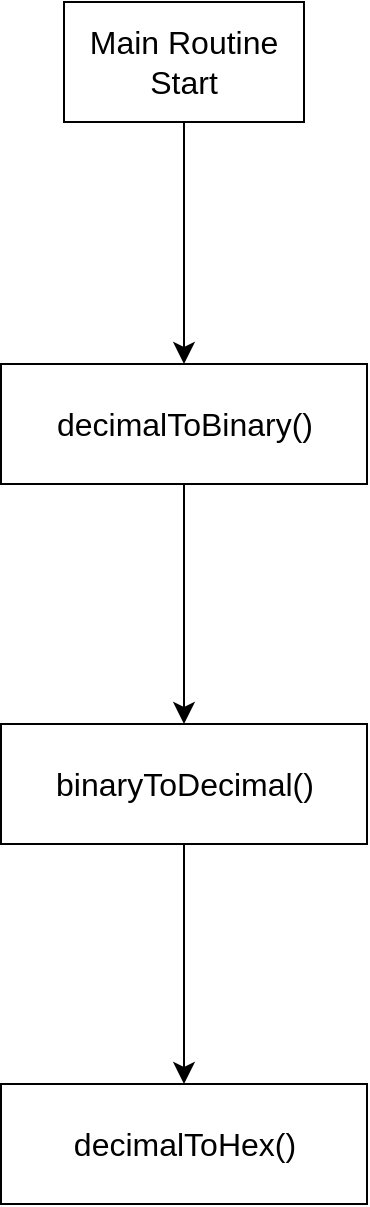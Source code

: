 <mxfile version="20.8.5" type="github">
  <diagram id="ooM96mxMuV-w2LaP69B2" name="Page-1">
    <mxGraphModel dx="773" dy="1320" grid="0" gridSize="10" guides="1" tooltips="1" connect="1" arrows="1" fold="1" page="0" pageScale="1" pageWidth="827" pageHeight="1169" math="0" shadow="0">
      <root>
        <mxCell id="0" />
        <mxCell id="1" parent="0" />
        <mxCell id="GcNyAwlGQuFy15fl2Ail-3" value="" style="edgeStyle=none;curved=1;rounded=0;orthogonalLoop=1;jettySize=auto;html=1;fontSize=12;startSize=8;endSize=8;" edge="1" parent="1" source="GcNyAwlGQuFy15fl2Ail-1" target="GcNyAwlGQuFy15fl2Ail-2">
          <mxGeometry relative="1" as="geometry" />
        </mxCell>
        <mxCell id="GcNyAwlGQuFy15fl2Ail-1" value="Main Routine&lt;br&gt;Start" style="rounded=0;whiteSpace=wrap;html=1;fontSize=16;" vertex="1" parent="1">
          <mxGeometry x="96" y="-108" width="120" height="60" as="geometry" />
        </mxCell>
        <mxCell id="GcNyAwlGQuFy15fl2Ail-5" value="" style="edgeStyle=none;curved=1;rounded=0;orthogonalLoop=1;jettySize=auto;html=1;fontSize=12;startSize=8;endSize=8;" edge="1" parent="1" source="GcNyAwlGQuFy15fl2Ail-2" target="GcNyAwlGQuFy15fl2Ail-4">
          <mxGeometry relative="1" as="geometry" />
        </mxCell>
        <mxCell id="GcNyAwlGQuFy15fl2Ail-2" value="decimalToBinary()" style="rounded=0;whiteSpace=wrap;html=1;fontSize=16;" vertex="1" parent="1">
          <mxGeometry x="64.5" y="73" width="183" height="60" as="geometry" />
        </mxCell>
        <mxCell id="GcNyAwlGQuFy15fl2Ail-7" value="" style="edgeStyle=none;curved=1;rounded=0;orthogonalLoop=1;jettySize=auto;html=1;fontSize=12;startSize=8;endSize=8;" edge="1" parent="1" source="GcNyAwlGQuFy15fl2Ail-4" target="GcNyAwlGQuFy15fl2Ail-6">
          <mxGeometry relative="1" as="geometry" />
        </mxCell>
        <mxCell id="GcNyAwlGQuFy15fl2Ail-4" value="binaryToDecimal()" style="rounded=0;whiteSpace=wrap;html=1;fontSize=16;" vertex="1" parent="1">
          <mxGeometry x="64.5" y="253" width="183" height="60" as="geometry" />
        </mxCell>
        <mxCell id="GcNyAwlGQuFy15fl2Ail-6" value="decimalToHex()" style="rounded=0;whiteSpace=wrap;html=1;fontSize=16;" vertex="1" parent="1">
          <mxGeometry x="64.5" y="433" width="183" height="60" as="geometry" />
        </mxCell>
      </root>
    </mxGraphModel>
  </diagram>
</mxfile>
